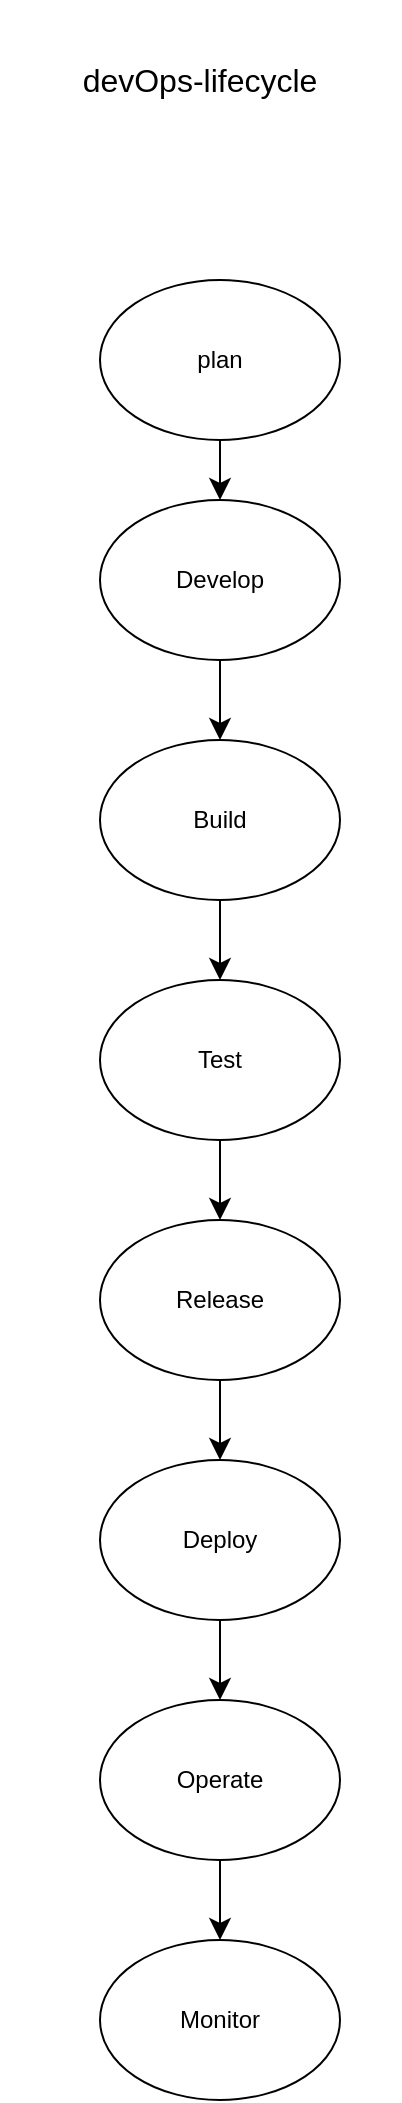 <mxfile version="28.0.7">
  <diagram name="Page-1" id="7qb4g6XJZ-4obYXKpHJZ">
    <mxGraphModel dx="564" dy="684" grid="1" gridSize="10" guides="1" tooltips="1" connect="1" arrows="1" fold="1" page="1" pageScale="1" pageWidth="850" pageHeight="1100" math="0" shadow="0">
      <root>
        <mxCell id="0" />
        <mxCell id="1" parent="0" />
        <mxCell id="MePoZ3KCEvoC23mjrBue-3" value="Develop" style="ellipse;whiteSpace=wrap;html=1;" vertex="1" parent="1">
          <mxGeometry x="180" y="270" width="120" height="80" as="geometry" />
        </mxCell>
        <mxCell id="MePoZ3KCEvoC23mjrBue-4" value="Build" style="ellipse;whiteSpace=wrap;html=1;" vertex="1" parent="1">
          <mxGeometry x="180" y="390" width="120" height="80" as="geometry" />
        </mxCell>
        <mxCell id="MePoZ3KCEvoC23mjrBue-5" value="Test" style="ellipse;whiteSpace=wrap;html=1;" vertex="1" parent="1">
          <mxGeometry x="180" y="510" width="120" height="80" as="geometry" />
        </mxCell>
        <mxCell id="MePoZ3KCEvoC23mjrBue-24" value="" style="edgeStyle=none;curved=1;rounded=0;orthogonalLoop=1;jettySize=auto;html=1;fontSize=12;startSize=8;endSize=8;exitX=0.5;exitY=1;exitDx=0;exitDy=0;" edge="1" parent="1" source="MePoZ3KCEvoC23mjrBue-5" target="MePoZ3KCEvoC23mjrBue-6">
          <mxGeometry relative="1" as="geometry">
            <mxPoint x="290" y="610" as="sourcePoint" />
          </mxGeometry>
        </mxCell>
        <mxCell id="MePoZ3KCEvoC23mjrBue-6" value="Release" style="ellipse;whiteSpace=wrap;html=1;" vertex="1" parent="1">
          <mxGeometry x="180" y="630" width="120" height="80" as="geometry" />
        </mxCell>
        <mxCell id="MePoZ3KCEvoC23mjrBue-7" value="Deploy" style="ellipse;whiteSpace=wrap;html=1;" vertex="1" parent="1">
          <mxGeometry x="180" y="750" width="120" height="80" as="geometry" />
        </mxCell>
        <mxCell id="MePoZ3KCEvoC23mjrBue-8" value="Operate" style="ellipse;whiteSpace=wrap;html=1;" vertex="1" parent="1">
          <mxGeometry x="180" y="870" width="120" height="80" as="geometry" />
        </mxCell>
        <mxCell id="MePoZ3KCEvoC23mjrBue-9" value="Monitor" style="ellipse;whiteSpace=wrap;html=1;" vertex="1" parent="1">
          <mxGeometry x="180" y="990" width="120" height="80" as="geometry" />
        </mxCell>
        <mxCell id="MePoZ3KCEvoC23mjrBue-22" value="" style="edgeStyle=none;curved=1;rounded=0;orthogonalLoop=1;jettySize=auto;html=1;fontSize=12;startSize=8;endSize=8;" edge="1" parent="1" source="MePoZ3KCEvoC23mjrBue-10">
          <mxGeometry relative="1" as="geometry">
            <mxPoint x="240" y="270" as="targetPoint" />
          </mxGeometry>
        </mxCell>
        <mxCell id="MePoZ3KCEvoC23mjrBue-10" value="plan" style="ellipse;whiteSpace=wrap;html=1;" vertex="1" parent="1">
          <mxGeometry x="180" y="160" width="120" height="80" as="geometry" />
        </mxCell>
        <mxCell id="MePoZ3KCEvoC23mjrBue-15" value="devOps-lifecycle" style="text;strokeColor=none;fillColor=none;html=1;align=center;verticalAlign=middle;whiteSpace=wrap;rounded=0;fontSize=16;" vertex="1" parent="1">
          <mxGeometry x="130" y="20" width="200" height="80" as="geometry" />
        </mxCell>
        <mxCell id="MePoZ3KCEvoC23mjrBue-20" value="" style="endArrow=classic;html=1;rounded=0;fontSize=12;startSize=8;endSize=8;curved=1;entryX=0.5;entryY=0;entryDx=0;entryDy=0;exitX=0.5;exitY=1;exitDx=0;exitDy=0;" edge="1" parent="1" source="MePoZ3KCEvoC23mjrBue-3" target="MePoZ3KCEvoC23mjrBue-4">
          <mxGeometry width="50" height="50" relative="1" as="geometry">
            <mxPoint x="215" y="390" as="sourcePoint" />
            <mxPoint x="265" y="340" as="targetPoint" />
          </mxGeometry>
        </mxCell>
        <mxCell id="MePoZ3KCEvoC23mjrBue-26" value="" style="edgeStyle=none;orthogonalLoop=1;jettySize=auto;html=1;rounded=0;fontSize=12;startSize=8;endSize=8;curved=1;exitX=0.5;exitY=1;exitDx=0;exitDy=0;entryX=0.5;entryY=0;entryDx=0;entryDy=0;" edge="1" parent="1" source="MePoZ3KCEvoC23mjrBue-4" target="MePoZ3KCEvoC23mjrBue-5">
          <mxGeometry width="120" relative="1" as="geometry">
            <mxPoint x="60" y="410" as="sourcePoint" />
            <mxPoint x="180" y="410" as="targetPoint" />
            <Array as="points" />
          </mxGeometry>
        </mxCell>
        <mxCell id="MePoZ3KCEvoC23mjrBue-27" value="" style="endArrow=classic;html=1;rounded=0;fontSize=12;startSize=8;endSize=8;curved=1;exitX=0.5;exitY=1;exitDx=0;exitDy=0;entryX=0.5;entryY=0;entryDx=0;entryDy=0;" edge="1" parent="1" source="MePoZ3KCEvoC23mjrBue-6" target="MePoZ3KCEvoC23mjrBue-7">
          <mxGeometry width="50" height="50" relative="1" as="geometry">
            <mxPoint x="250" y="830" as="sourcePoint" />
            <mxPoint x="300" y="780" as="targetPoint" />
          </mxGeometry>
        </mxCell>
        <mxCell id="MePoZ3KCEvoC23mjrBue-28" value="" style="endArrow=classic;html=1;rounded=0;fontSize=12;startSize=8;endSize=8;curved=1;exitX=0.5;exitY=1;exitDx=0;exitDy=0;entryX=0.5;entryY=0;entryDx=0;entryDy=0;" edge="1" parent="1" source="MePoZ3KCEvoC23mjrBue-7" target="MePoZ3KCEvoC23mjrBue-8">
          <mxGeometry width="50" height="50" relative="1" as="geometry">
            <mxPoint x="250" y="980" as="sourcePoint" />
            <mxPoint x="300" y="930" as="targetPoint" />
          </mxGeometry>
        </mxCell>
        <mxCell id="MePoZ3KCEvoC23mjrBue-29" value="" style="endArrow=classic;html=1;rounded=0;fontSize=12;startSize=8;endSize=8;curved=1;exitX=0.5;exitY=1;exitDx=0;exitDy=0;entryX=0.5;entryY=0;entryDx=0;entryDy=0;" edge="1" parent="1" source="MePoZ3KCEvoC23mjrBue-8" target="MePoZ3KCEvoC23mjrBue-9">
          <mxGeometry width="50" height="50" relative="1" as="geometry">
            <mxPoint x="250" y="1110" as="sourcePoint" />
            <mxPoint x="300" y="1060" as="targetPoint" />
          </mxGeometry>
        </mxCell>
      </root>
    </mxGraphModel>
  </diagram>
</mxfile>
